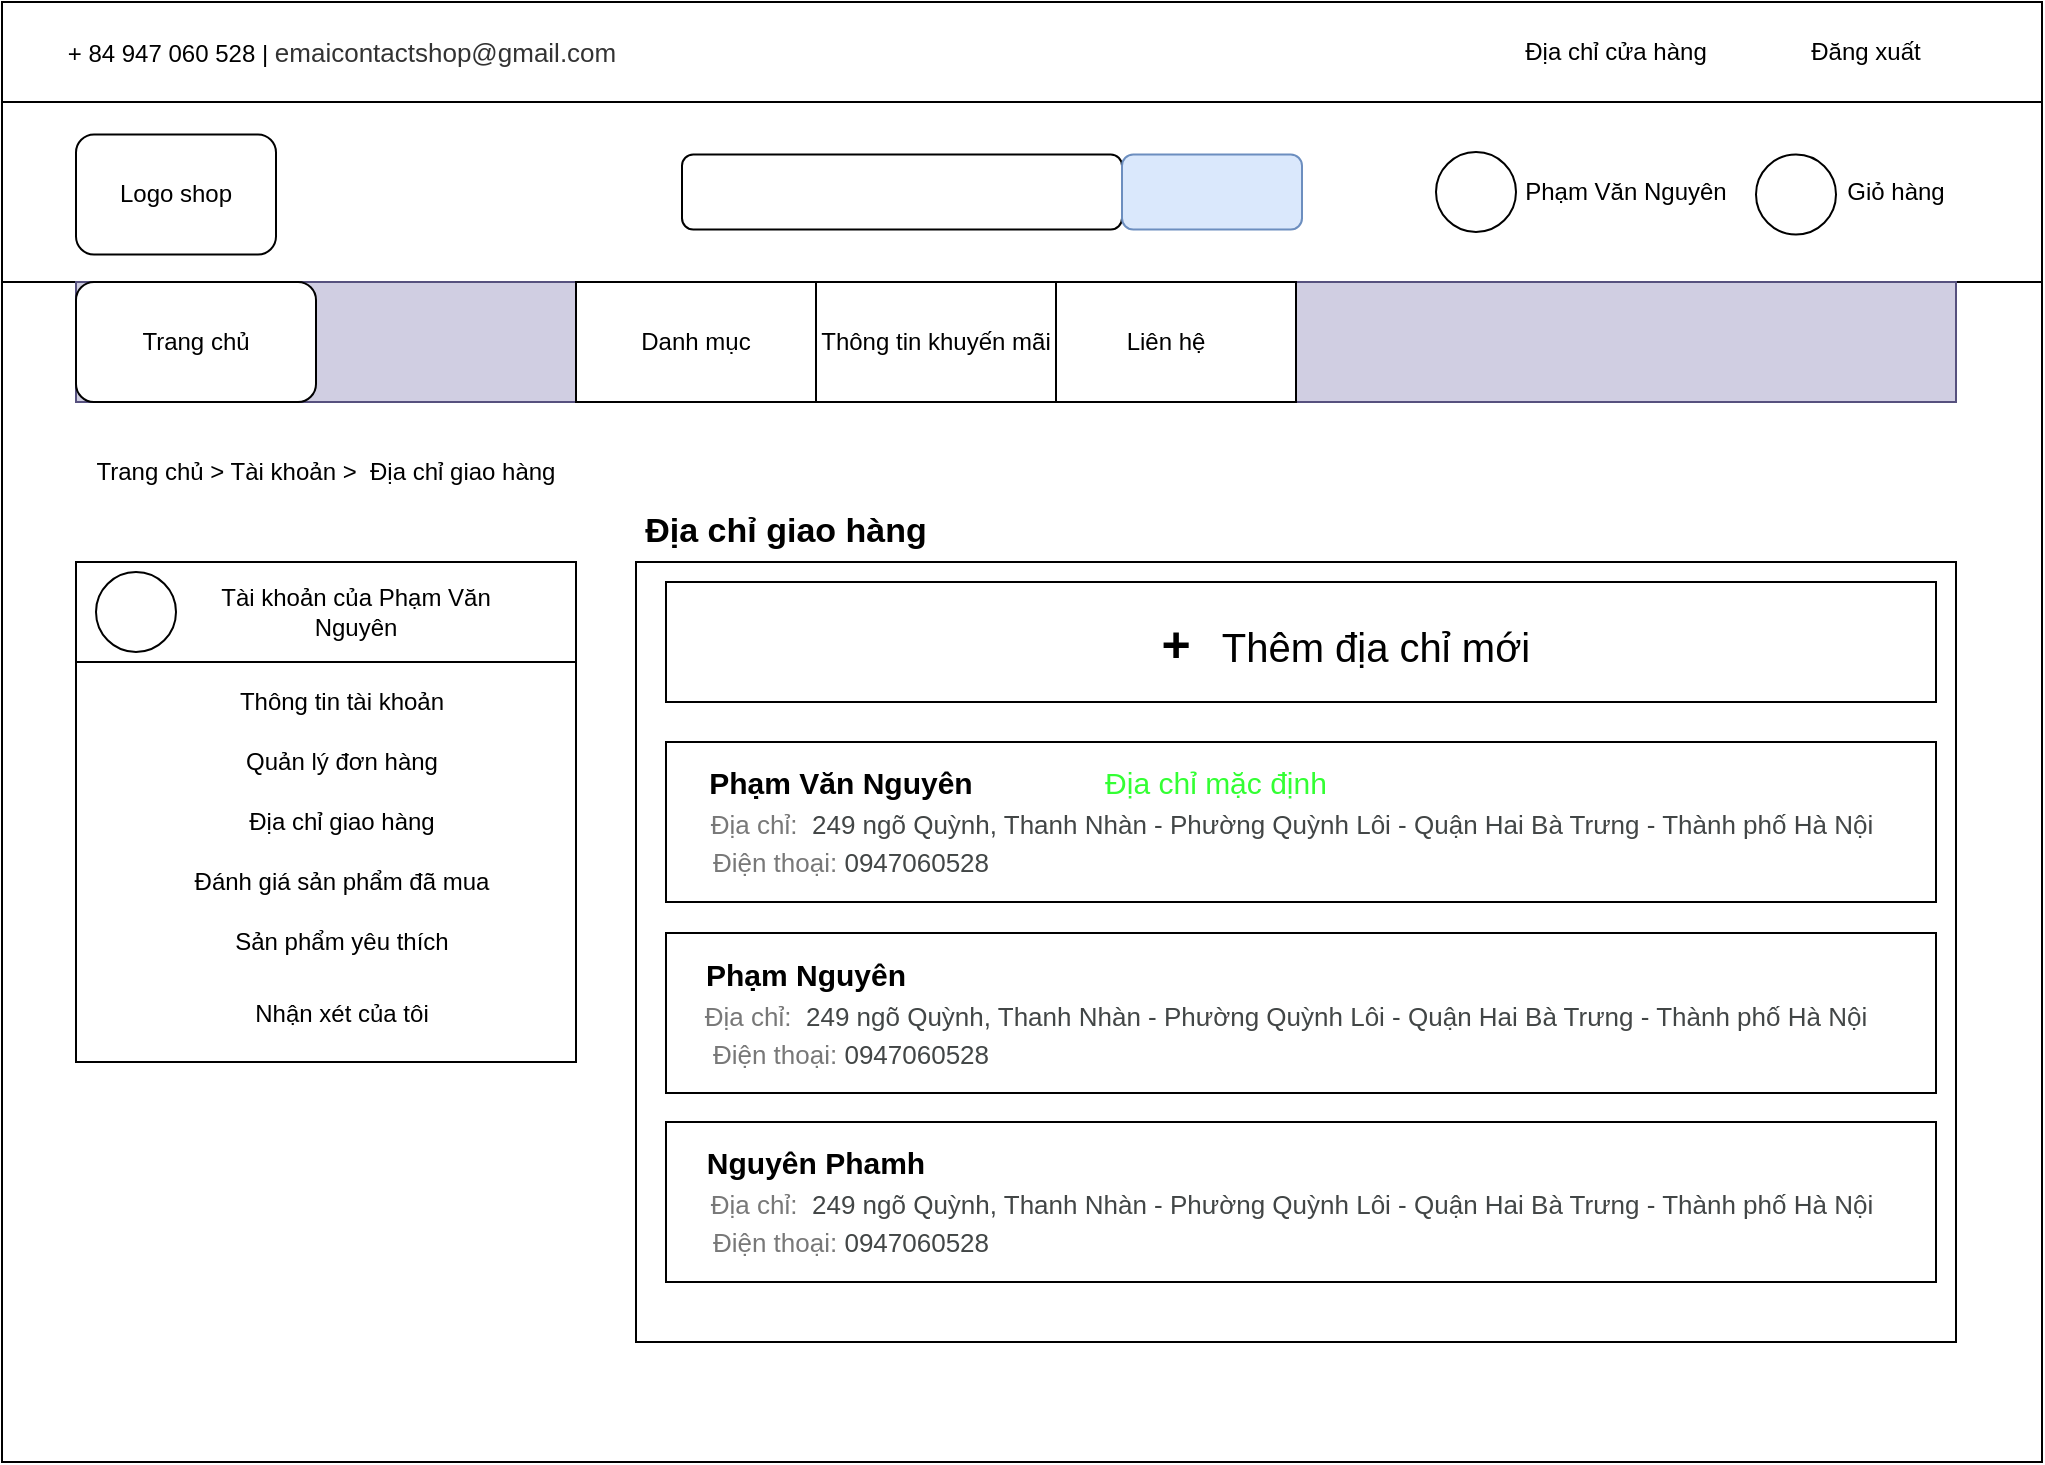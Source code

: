 <mxfile version="14.6.10" type="device"><diagram id="HOWsPqNM1ITYZq5VOG0P" name="Page-1"><mxGraphModel dx="1865" dy="1749" grid="1" gridSize="10" guides="1" tooltips="1" connect="1" arrows="1" fold="1" page="1" pageScale="1" pageWidth="827" pageHeight="1169" math="0" shadow="0"><root><mxCell id="0"/><mxCell id="1" parent="0"/><mxCell id="d6lvFZNASMP_tv-RWbDt-1" value="" style="rounded=0;whiteSpace=wrap;html=1;" vertex="1" parent="1"><mxGeometry x="-97" y="-1090" width="1020" height="730" as="geometry"/></mxCell><mxCell id="d6lvFZNASMP_tv-RWbDt-4" value="" style="rounded=0;whiteSpace=wrap;html=1;" vertex="1" parent="1"><mxGeometry x="-97" y="-1090" width="1020" height="50" as="geometry"/></mxCell><mxCell id="d6lvFZNASMP_tv-RWbDt-5" value="+ 84 947 060 528 |&amp;nbsp;&lt;span style=&quot;color: rgb(51 , 51 , 51) ; font-size: 13px ; background-color: rgb(255 , 255 , 255) ; font-family: &amp;#34;poppins&amp;#34; , sans-serif ; text-align: left&quot;&gt;emaicontactshop@gmail.com&lt;/span&gt;" style="text;html=1;strokeColor=none;fillColor=none;align=center;verticalAlign=middle;whiteSpace=wrap;rounded=0;" vertex="1" parent="1"><mxGeometry x="-97" y="-1080" width="340" height="30" as="geometry"/></mxCell><mxCell id="d6lvFZNASMP_tv-RWbDt-6" value="Địa chỉ cửa hàng" style="text;html=1;align=center;verticalAlign=middle;whiteSpace=wrap;rounded=0;noLabel=0;shadow=0;glass=0;" vertex="1" parent="1"><mxGeometry x="650" y="-1077.5" width="120" height="25" as="geometry"/></mxCell><mxCell id="d6lvFZNASMP_tv-RWbDt-7" value="Đăng xuất" style="text;html=1;strokeColor=none;fillColor=none;align=center;verticalAlign=middle;whiteSpace=wrap;rounded=0;" vertex="1" parent="1"><mxGeometry x="800" y="-1075" width="70" height="20" as="geometry"/></mxCell><mxCell id="d6lvFZNASMP_tv-RWbDt-9" value="" style="rounded=0;whiteSpace=wrap;html=1;shadow=0;glass=0;" vertex="1" parent="1"><mxGeometry x="-97" y="-1040" width="1020" height="90" as="geometry"/></mxCell><mxCell id="d6lvFZNASMP_tv-RWbDt-10" value="" style="rounded=1;whiteSpace=wrap;html=1;shadow=0;glass=0;" vertex="1" parent="1"><mxGeometry x="-60" y="-1023.75" width="100" height="60" as="geometry"/></mxCell><mxCell id="d6lvFZNASMP_tv-RWbDt-11" value="" style="rounded=1;whiteSpace=wrap;html=1;shadow=0;glass=0;" vertex="1" parent="1"><mxGeometry x="243" y="-1013.75" width="220" height="37.5" as="geometry"/></mxCell><mxCell id="d6lvFZNASMP_tv-RWbDt-12" value="" style="rounded=1;whiteSpace=wrap;html=1;shadow=0;glass=0;fillColor=#dae8fc;strokeColor=#6c8ebf;" vertex="1" parent="1"><mxGeometry x="463" y="-1013.75" width="90" height="37.5" as="geometry"/></mxCell><mxCell id="d6lvFZNASMP_tv-RWbDt-13" value="" style="ellipse;whiteSpace=wrap;html=1;aspect=fixed;rounded=0;shadow=0;glass=0;" vertex="1" parent="1"><mxGeometry x="620" y="-1015" width="40" height="40" as="geometry"/></mxCell><mxCell id="d6lvFZNASMP_tv-RWbDt-14" value="" style="ellipse;whiteSpace=wrap;html=1;aspect=fixed;rounded=0;shadow=0;glass=0;" vertex="1" parent="1"><mxGeometry x="780" y="-1013.75" width="40" height="40" as="geometry"/></mxCell><mxCell id="d6lvFZNASMP_tv-RWbDt-15" value="Logo shop" style="text;html=1;strokeColor=none;fillColor=none;align=center;verticalAlign=middle;whiteSpace=wrap;rounded=0;shadow=0;glass=0;" vertex="1" parent="1"><mxGeometry x="-40" y="-1003.75" width="60" height="20" as="geometry"/></mxCell><mxCell id="d6lvFZNASMP_tv-RWbDt-16" value="Phạm Văn Nguyên" style="text;html=1;strokeColor=none;fillColor=none;align=center;verticalAlign=middle;whiteSpace=wrap;rounded=0;shadow=0;glass=0;" vertex="1" parent="1"><mxGeometry x="660" y="-1005" width="110" height="20" as="geometry"/></mxCell><mxCell id="d6lvFZNASMP_tv-RWbDt-17" value="Giỏ hàng" style="text;html=1;strokeColor=none;fillColor=none;align=center;verticalAlign=middle;whiteSpace=wrap;rounded=0;shadow=0;glass=0;" vertex="1" parent="1"><mxGeometry x="820" y="-1005" width="60" height="20" as="geometry"/></mxCell><mxCell id="d6lvFZNASMP_tv-RWbDt-18" value="" style="rounded=0;whiteSpace=wrap;html=1;shadow=0;glass=0;fillColor=#d0cee2;strokeColor=#56517e;" vertex="1" parent="1"><mxGeometry x="-60" y="-950" width="940" height="60" as="geometry"/></mxCell><mxCell id="d6lvFZNASMP_tv-RWbDt-19" value="" style="rounded=1;whiteSpace=wrap;html=1;shadow=0;glass=0;" vertex="1" parent="1"><mxGeometry x="-60" y="-950" width="120" height="60" as="geometry"/></mxCell><mxCell id="d6lvFZNASMP_tv-RWbDt-20" value="" style="rounded=0;whiteSpace=wrap;html=1;shadow=0;glass=0;" vertex="1" parent="1"><mxGeometry x="190" y="-950" width="120" height="60" as="geometry"/></mxCell><mxCell id="d6lvFZNASMP_tv-RWbDt-21" value="" style="rounded=0;whiteSpace=wrap;html=1;shadow=0;glass=0;" vertex="1" parent="1"><mxGeometry x="310" y="-950" width="120" height="60" as="geometry"/></mxCell><mxCell id="d6lvFZNASMP_tv-RWbDt-22" value="" style="rounded=0;whiteSpace=wrap;html=1;shadow=0;glass=0;" vertex="1" parent="1"><mxGeometry x="430" y="-950" width="120" height="60" as="geometry"/></mxCell><mxCell id="d6lvFZNASMP_tv-RWbDt-23" value="Trang chủ" style="text;html=1;strokeColor=none;fillColor=none;align=center;verticalAlign=middle;whiteSpace=wrap;rounded=0;shadow=0;glass=0;" vertex="1" parent="1"><mxGeometry x="-50" y="-930" width="100" height="20" as="geometry"/></mxCell><mxCell id="d6lvFZNASMP_tv-RWbDt-24" value="Danh mục" style="text;html=1;strokeColor=none;fillColor=none;align=center;verticalAlign=middle;whiteSpace=wrap;rounded=0;shadow=0;glass=0;" vertex="1" parent="1"><mxGeometry x="205" y="-930" width="90" height="20" as="geometry"/></mxCell><mxCell id="d6lvFZNASMP_tv-RWbDt-25" value="Thông tin khuyến mãi" style="text;html=1;strokeColor=none;fillColor=none;align=center;verticalAlign=middle;whiteSpace=wrap;rounded=0;shadow=0;glass=0;" vertex="1" parent="1"><mxGeometry x="310" y="-930" width="120" height="20" as="geometry"/></mxCell><mxCell id="d6lvFZNASMP_tv-RWbDt-26" value="Liên hệ" style="text;html=1;strokeColor=none;fillColor=none;align=center;verticalAlign=middle;whiteSpace=wrap;rounded=0;shadow=0;glass=0;" vertex="1" parent="1"><mxGeometry x="440" y="-930" width="90" height="20" as="geometry"/></mxCell><mxCell id="d6lvFZNASMP_tv-RWbDt-27" value="Trang chủ &amp;gt; Tài khoản &amp;gt;&amp;nbsp; Địa chỉ giao hàng&lt;span style=&quot;color: rgba(0 , 0 , 0 , 0) ; font-family: monospace ; font-size: 0px&quot;&gt;%3CmxGraphModel%3E%3Croot%3E%3CmxCell%20id%3D%220%22%2F%3E%3CmxCell%20id%3D%221%22%20parent%3D%220%22%2F%3E%3CmxCell%20id%3D%222%22%20value%3D%22Trang%20ch%E1%BB%A7%20%26amp%3Bgt%3B%20Gi%E1%BB%8F%20h%C3%A0ng%22%20style%3D%22text%3Bhtml%3D1%3BstrokeColor%3Dnone%3BfillColor%3Dnone%3Balign%3Dcenter%3BverticalAlign%3Dmiddle%3BwhiteSpace%3Dwrap%3Brounded%3D0%3B%22%20vertex%3D%221%22%20parent%3D%221%22%3E%3CmxGeometry%20x%3D%22-40%22%20y%3D%22-870%22%20width%3D%22130%22%20height%3D%2230%22%20as%3D%22geometry%22%2F%3E%3C%2FmxCell%3E%3C%2Froot%3E%3C%2FmxGraphModel%3&lt;/span&gt;" style="text;html=1;strokeColor=none;fillColor=none;align=center;verticalAlign=middle;whiteSpace=wrap;rounded=0;" vertex="1" parent="1"><mxGeometry x="-55" y="-870" width="240" height="30" as="geometry"/></mxCell><mxCell id="d6lvFZNASMP_tv-RWbDt-28" value="" style="rounded=0;whiteSpace=wrap;html=1;" vertex="1" parent="1"><mxGeometry x="-60" y="-810" width="250" height="250" as="geometry"/></mxCell><mxCell id="d6lvFZNASMP_tv-RWbDt-29" value="" style="rounded=0;whiteSpace=wrap;html=1;" vertex="1" parent="1"><mxGeometry x="220" y="-810" width="660" height="390" as="geometry"/></mxCell><mxCell id="d6lvFZNASMP_tv-RWbDt-30" value="Địa chỉ giao hàng" style="text;html=1;strokeColor=none;fillColor=none;align=center;verticalAlign=middle;whiteSpace=wrap;rounded=0;fontSize=17;fontStyle=1" vertex="1" parent="1"><mxGeometry x="220" y="-840" width="150" height="30" as="geometry"/></mxCell><mxCell id="d6lvFZNASMP_tv-RWbDt-32" value="" style="rounded=0;whiteSpace=wrap;html=1;" vertex="1" parent="1"><mxGeometry x="235" y="-800" width="635" height="60" as="geometry"/></mxCell><mxCell id="d6lvFZNASMP_tv-RWbDt-33" value="+" style="text;html=1;strokeColor=none;fillColor=none;align=center;verticalAlign=middle;whiteSpace=wrap;rounded=0;fontSize=25;fontStyle=1" vertex="1" parent="1"><mxGeometry x="475" y="-780" width="30" height="20" as="geometry"/></mxCell><mxCell id="d6lvFZNASMP_tv-RWbDt-34" value="&lt;font style=&quot;font-size: 20px&quot;&gt;Thêm địa chỉ mới&lt;/font&gt;" style="text;html=1;strokeColor=none;fillColor=none;align=center;verticalAlign=middle;whiteSpace=wrap;rounded=0;fontSize=25;" vertex="1" parent="1"><mxGeometry x="510" y="-780" width="160" height="20" as="geometry"/></mxCell><mxCell id="d6lvFZNASMP_tv-RWbDt-35" value="" style="rounded=0;whiteSpace=wrap;html=1;fontSize=25;" vertex="1" parent="1"><mxGeometry x="235" y="-720" width="635" height="80" as="geometry"/></mxCell><mxCell id="d6lvFZNASMP_tv-RWbDt-37" value="" style="rounded=0;whiteSpace=wrap;html=1;fontSize=25;" vertex="1" parent="1"><mxGeometry x="235" y="-530" width="635" height="80" as="geometry"/></mxCell><mxCell id="d6lvFZNASMP_tv-RWbDt-38" value="Thông tin tài khoản" style="text;html=1;strokeColor=none;fillColor=none;align=center;verticalAlign=middle;whiteSpace=wrap;rounded=0;" vertex="1" parent="1"><mxGeometry x="-32" y="-750" width="210" height="20" as="geometry"/></mxCell><mxCell id="d6lvFZNASMP_tv-RWbDt-39" value="Quản lý đơn hàng" style="text;html=1;strokeColor=none;fillColor=none;align=center;verticalAlign=middle;whiteSpace=wrap;rounded=0;" vertex="1" parent="1"><mxGeometry x="-32" y="-720" width="210" height="20" as="geometry"/></mxCell><mxCell id="d6lvFZNASMP_tv-RWbDt-40" value="Địa chỉ giao hàng" style="text;html=1;strokeColor=none;fillColor=none;align=center;verticalAlign=middle;whiteSpace=wrap;rounded=0;" vertex="1" parent="1"><mxGeometry x="-32" y="-690" width="210" height="20" as="geometry"/></mxCell><mxCell id="d6lvFZNASMP_tv-RWbDt-41" value="Đánh giá sản phẩm đã mua" style="text;html=1;strokeColor=none;fillColor=none;align=center;verticalAlign=middle;whiteSpace=wrap;rounded=0;" vertex="1" parent="1"><mxGeometry x="-32" y="-660" width="210" height="20" as="geometry"/></mxCell><mxCell id="d6lvFZNASMP_tv-RWbDt-42" value="Sản phẩm yêu thích" style="text;html=1;strokeColor=none;fillColor=none;align=center;verticalAlign=middle;whiteSpace=wrap;rounded=0;" vertex="1" parent="1"><mxGeometry x="-32" y="-630" width="210" height="20" as="geometry"/></mxCell><mxCell id="d6lvFZNASMP_tv-RWbDt-43" value="Nhận xét của tôi" style="text;html=1;strokeColor=none;fillColor=none;align=center;verticalAlign=middle;whiteSpace=wrap;rounded=0;" vertex="1" parent="1"><mxGeometry x="-32" y="-594" width="210" height="20" as="geometry"/></mxCell><mxCell id="d6lvFZNASMP_tv-RWbDt-45" value="" style="rounded=0;whiteSpace=wrap;html=1;" vertex="1" parent="1"><mxGeometry x="-60" y="-810" width="250" height="50" as="geometry"/></mxCell><mxCell id="d6lvFZNASMP_tv-RWbDt-46" value="Tài khoản của Phạm Văn Nguyên" style="text;html=1;strokeColor=none;fillColor=none;align=center;verticalAlign=middle;whiteSpace=wrap;rounded=0;" vertex="1" parent="1"><mxGeometry x="-10" y="-795" width="180" height="20" as="geometry"/></mxCell><mxCell id="d6lvFZNASMP_tv-RWbDt-47" value="" style="ellipse;whiteSpace=wrap;html=1;aspect=fixed;" vertex="1" parent="1"><mxGeometry x="-50" y="-805" width="40" height="40" as="geometry"/></mxCell><mxCell id="d6lvFZNASMP_tv-RWbDt-48" value="Phạm Văn Nguyên" style="text;html=1;strokeColor=none;fillColor=none;align=center;verticalAlign=middle;whiteSpace=wrap;rounded=0;fontSize=15;fontStyle=1" vertex="1" parent="1"><mxGeometry x="240" y="-710" width="165" height="20" as="geometry"/></mxCell><mxCell id="d6lvFZNASMP_tv-RWbDt-49" value="Địa chỉ mặc định" style="text;html=1;strokeColor=none;fillColor=none;align=center;verticalAlign=middle;whiteSpace=wrap;rounded=0;fontSize=15;fontColor=#33FF33;" vertex="1" parent="1"><mxGeometry x="440" y="-710" width="140" height="20" as="geometry"/></mxCell><mxCell id="d6lvFZNASMP_tv-RWbDt-50" value="&lt;span style=&quot;box-sizing: border-box ; padding: 0px ; margin: 0px ; color: rgb(120 , 120 , 120) ; font-family: &amp;#34;poppins&amp;#34; , sans-serif ; font-size: 13px ; text-align: left ; background-color: rgb(255 , 255 , 255)&quot;&gt;Địa chỉ:&amp;nbsp;&lt;/span&gt;&lt;span style=&quot;box-sizing: border-box ; padding: 0px ; margin: 0px ; color: rgb(66 , 70 , 70) ; font-family: &amp;#34;poppins&amp;#34; , sans-serif ; font-size: 13px ; text-align: left ; background-color: rgb(255 , 255 , 255)&quot;&gt;&amp;nbsp;249 ngõ Quỳnh, Thanh Nhàn - Phường Quỳnh Lôi - Quận Hai Bà Trưng - Thành phố Hà Nội&lt;/span&gt;" style="text;html=1;strokeColor=none;fillColor=none;align=center;verticalAlign=middle;whiteSpace=wrap;rounded=0;fontSize=15;" vertex="1" parent="1"><mxGeometry x="243" y="-690" width="610" height="20" as="geometry"/></mxCell><mxCell id="d6lvFZNASMP_tv-RWbDt-51" value="&lt;span style=&quot;box-sizing: border-box ; padding: 0px ; margin: 0px ; color: rgb(120 , 120 , 120) ; font-family: &amp;#34;poppins&amp;#34; , sans-serif ; font-size: 13px ; text-align: left ; background-color: rgb(255 , 255 , 255)&quot;&gt;Điện thoại:&amp;nbsp;&lt;/span&gt;&lt;span style=&quot;color: rgb(66 , 70 , 70) ; font-family: &amp;#34;poppins&amp;#34; , sans-serif ; font-size: 13px ; text-align: left ; background-color: rgb(255 , 255 , 255)&quot;&gt;&lt;/span&gt;&lt;span style=&quot;box-sizing: border-box ; padding: 0px ; margin: 0px ; color: rgb(66 , 70 , 70) ; font-family: &amp;#34;poppins&amp;#34; , sans-serif ; font-size: 13px ; text-align: left ; background-color: rgb(255 , 255 , 255)&quot;&gt;0947060528&lt;/span&gt;" style="text;html=1;strokeColor=none;fillColor=none;align=center;verticalAlign=middle;whiteSpace=wrap;rounded=0;fontSize=12;fontColor=#000000;" vertex="1" parent="1"><mxGeometry x="255" y="-670" width="145" height="20" as="geometry"/></mxCell><mxCell id="d6lvFZNASMP_tv-RWbDt-52" value="" style="rounded=0;whiteSpace=wrap;html=1;fontSize=25;" vertex="1" parent="1"><mxGeometry x="235" y="-624.5" width="635" height="80" as="geometry"/></mxCell><mxCell id="d6lvFZNASMP_tv-RWbDt-53" value="Phạm Nguyên" style="text;html=1;strokeColor=none;fillColor=none;align=center;verticalAlign=middle;whiteSpace=wrap;rounded=0;fontSize=15;fontStyle=1" vertex="1" parent="1"><mxGeometry x="240" y="-614" width="130" height="20" as="geometry"/></mxCell><mxCell id="d6lvFZNASMP_tv-RWbDt-54" value="&lt;span style=&quot;box-sizing: border-box ; padding: 0px ; margin: 0px ; color: rgb(120 , 120 , 120) ; font-family: &amp;#34;poppins&amp;#34; , sans-serif ; font-size: 13px ; text-align: left ; background-color: rgb(255 , 255 , 255)&quot;&gt;Địa chỉ:&amp;nbsp;&lt;/span&gt;&lt;span style=&quot;box-sizing: border-box ; padding: 0px ; margin: 0px ; color: rgb(66 , 70 , 70) ; font-family: &amp;#34;poppins&amp;#34; , sans-serif ; font-size: 13px ; text-align: left ; background-color: rgb(255 , 255 , 255)&quot;&gt;&amp;nbsp;249 ngõ Quỳnh, Thanh Nhàn - Phường Quỳnh Lôi - Quận Hai Bà Trưng - Thành phố Hà Nội&lt;/span&gt;" style="text;html=1;strokeColor=none;fillColor=none;align=center;verticalAlign=middle;whiteSpace=wrap;rounded=0;fontSize=15;" vertex="1" parent="1"><mxGeometry x="240" y="-594.5" width="610" height="20" as="geometry"/></mxCell><mxCell id="d6lvFZNASMP_tv-RWbDt-55" value="&lt;span style=&quot;box-sizing: border-box ; padding: 0px ; margin: 0px ; color: rgb(120 , 120 , 120) ; font-family: &amp;#34;poppins&amp;#34; , sans-serif ; font-size: 13px ; text-align: left ; background-color: rgb(255 , 255 , 255)&quot;&gt;Điện thoại:&amp;nbsp;&lt;/span&gt;&lt;span style=&quot;color: rgb(66 , 70 , 70) ; font-family: &amp;#34;poppins&amp;#34; , sans-serif ; font-size: 13px ; text-align: left ; background-color: rgb(255 , 255 , 255)&quot;&gt;&lt;/span&gt;&lt;span style=&quot;box-sizing: border-box ; padding: 0px ; margin: 0px ; color: rgb(66 , 70 , 70) ; font-family: &amp;#34;poppins&amp;#34; , sans-serif ; font-size: 13px ; text-align: left ; background-color: rgb(255 , 255 , 255)&quot;&gt;0947060528&lt;/span&gt;" style="text;html=1;strokeColor=none;fillColor=none;align=center;verticalAlign=middle;whiteSpace=wrap;rounded=0;fontSize=12;fontColor=#000000;" vertex="1" parent="1"><mxGeometry x="255" y="-574" width="145" height="20" as="geometry"/></mxCell><mxCell id="d6lvFZNASMP_tv-RWbDt-56" value="Nguyên Phamh" style="text;html=1;strokeColor=none;fillColor=none;align=center;verticalAlign=middle;whiteSpace=wrap;rounded=0;fontSize=15;fontStyle=1" vertex="1" parent="1"><mxGeometry x="240" y="-520" width="140" height="20" as="geometry"/></mxCell><mxCell id="d6lvFZNASMP_tv-RWbDt-57" value="&lt;span style=&quot;box-sizing: border-box ; padding: 0px ; margin: 0px ; color: rgb(120 , 120 , 120) ; font-family: &amp;#34;poppins&amp;#34; , sans-serif ; font-size: 13px ; text-align: left ; background-color: rgb(255 , 255 , 255)&quot;&gt;Địa chỉ:&amp;nbsp;&lt;/span&gt;&lt;span style=&quot;box-sizing: border-box ; padding: 0px ; margin: 0px ; color: rgb(66 , 70 , 70) ; font-family: &amp;#34;poppins&amp;#34; , sans-serif ; font-size: 13px ; text-align: left ; background-color: rgb(255 , 255 , 255)&quot;&gt;&amp;nbsp;249 ngõ Quỳnh, Thanh Nhàn - Phường Quỳnh Lôi - Quận Hai Bà Trưng - Thành phố Hà Nội&lt;/span&gt;" style="text;html=1;strokeColor=none;fillColor=none;align=center;verticalAlign=middle;whiteSpace=wrap;rounded=0;fontSize=15;" vertex="1" parent="1"><mxGeometry x="243" y="-500" width="610" height="20" as="geometry"/></mxCell><mxCell id="d6lvFZNASMP_tv-RWbDt-58" value="&lt;span style=&quot;box-sizing: border-box ; padding: 0px ; margin: 0px ; color: rgb(120 , 120 , 120) ; font-family: &amp;#34;poppins&amp;#34; , sans-serif ; font-size: 13px ; text-align: left ; background-color: rgb(255 , 255 , 255)&quot;&gt;Điện thoại:&amp;nbsp;&lt;/span&gt;&lt;span style=&quot;color: rgb(66 , 70 , 70) ; font-family: &amp;#34;poppins&amp;#34; , sans-serif ; font-size: 13px ; text-align: left ; background-color: rgb(255 , 255 , 255)&quot;&gt;&lt;/span&gt;&lt;span style=&quot;box-sizing: border-box ; padding: 0px ; margin: 0px ; color: rgb(66 , 70 , 70) ; font-family: &amp;#34;poppins&amp;#34; , sans-serif ; font-size: 13px ; text-align: left ; background-color: rgb(255 , 255 , 255)&quot;&gt;0947060528&lt;/span&gt;" style="text;html=1;strokeColor=none;fillColor=none;align=center;verticalAlign=middle;whiteSpace=wrap;rounded=0;fontSize=12;fontColor=#000000;" vertex="1" parent="1"><mxGeometry x="255" y="-480" width="145" height="20" as="geometry"/></mxCell></root></mxGraphModel></diagram></mxfile>